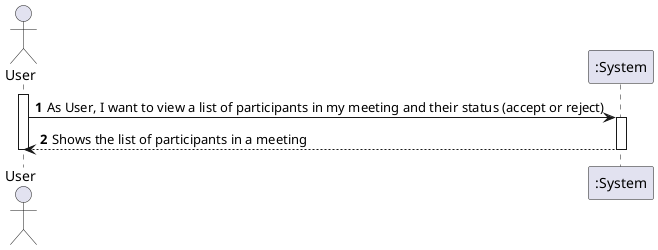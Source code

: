 @startuml
autonumber
actor "User" as U
participant ":System" as SYS


activate U
U -> SYS : As User, I want to view a list of participants in my meeting and their status (accept or reject)
activate SYS
SYS --> U : Shows the list of participants in a meeting
deactivate SYS
deactivate U

@enduml
